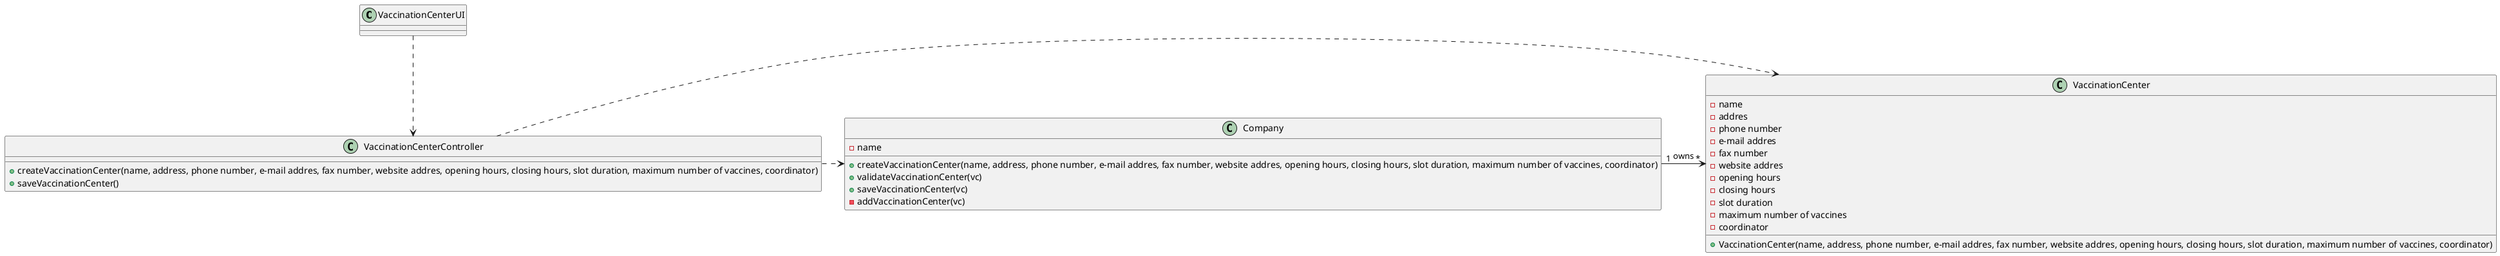  @startuml
'https://plantuml.com/sequence-diagram

class VaccinationCenterUI
class VaccinationCenterController{
+createVaccinationCenter(name, address, phone number, e-mail addres, fax number, website addres, opening hours, closing hours, slot duration, maximum number of vaccines, coordinator)
+saveVaccinationCenter()
}
class Company{
-name
+createVaccinationCenter(name, address, phone number, e-mail addres, fax number, website addres, opening hours, closing hours, slot duration, maximum number of vaccines, coordinator)
+validateVaccinationCenter(vc)
+saveVaccinationCenter(vc)
-addVaccinationCenter(vc)
}
class VaccinationCenter{
-name
-addres
-phone number
-e-mail addres
-fax number
-website addres
-opening hours
-closing hours
-slot duration
-maximum number of vaccines
-coordinator
+VaccinationCenter(name, address, phone number, e-mail addres, fax number, website addres, opening hours, closing hours, slot duration, maximum number of vaccines, coordinator)
}

VaccinationCenterUI .-> VaccinationCenterController
VaccinationCenterController .-r> Company
VaccinationCenterController .-r> VaccinationCenter
Company "1"--r>"*" VaccinationCenter: "owns"

@enduml
